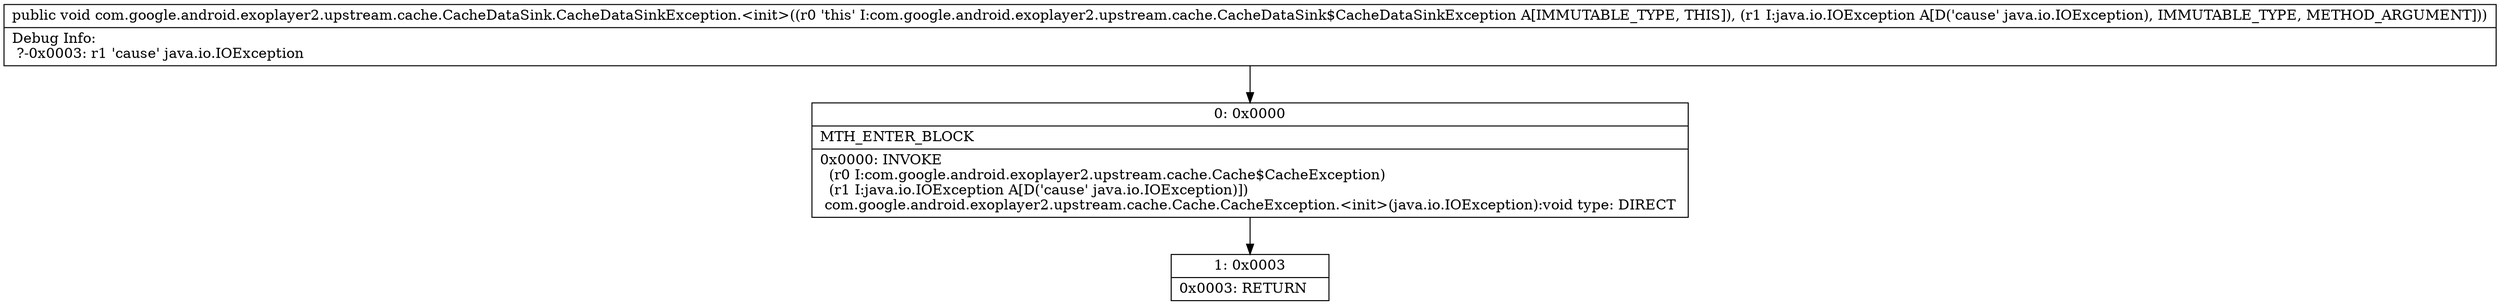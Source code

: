 digraph "CFG forcom.google.android.exoplayer2.upstream.cache.CacheDataSink.CacheDataSinkException.\<init\>(Ljava\/io\/IOException;)V" {
Node_0 [shape=record,label="{0\:\ 0x0000|MTH_ENTER_BLOCK\l|0x0000: INVOKE  \l  (r0 I:com.google.android.exoplayer2.upstream.cache.Cache$CacheException)\l  (r1 I:java.io.IOException A[D('cause' java.io.IOException)])\l com.google.android.exoplayer2.upstream.cache.Cache.CacheException.\<init\>(java.io.IOException):void type: DIRECT \l}"];
Node_1 [shape=record,label="{1\:\ 0x0003|0x0003: RETURN   \l}"];
MethodNode[shape=record,label="{public void com.google.android.exoplayer2.upstream.cache.CacheDataSink.CacheDataSinkException.\<init\>((r0 'this' I:com.google.android.exoplayer2.upstream.cache.CacheDataSink$CacheDataSinkException A[IMMUTABLE_TYPE, THIS]), (r1 I:java.io.IOException A[D('cause' java.io.IOException), IMMUTABLE_TYPE, METHOD_ARGUMENT]))  | Debug Info:\l  ?\-0x0003: r1 'cause' java.io.IOException\l}"];
MethodNode -> Node_0;
Node_0 -> Node_1;
}

